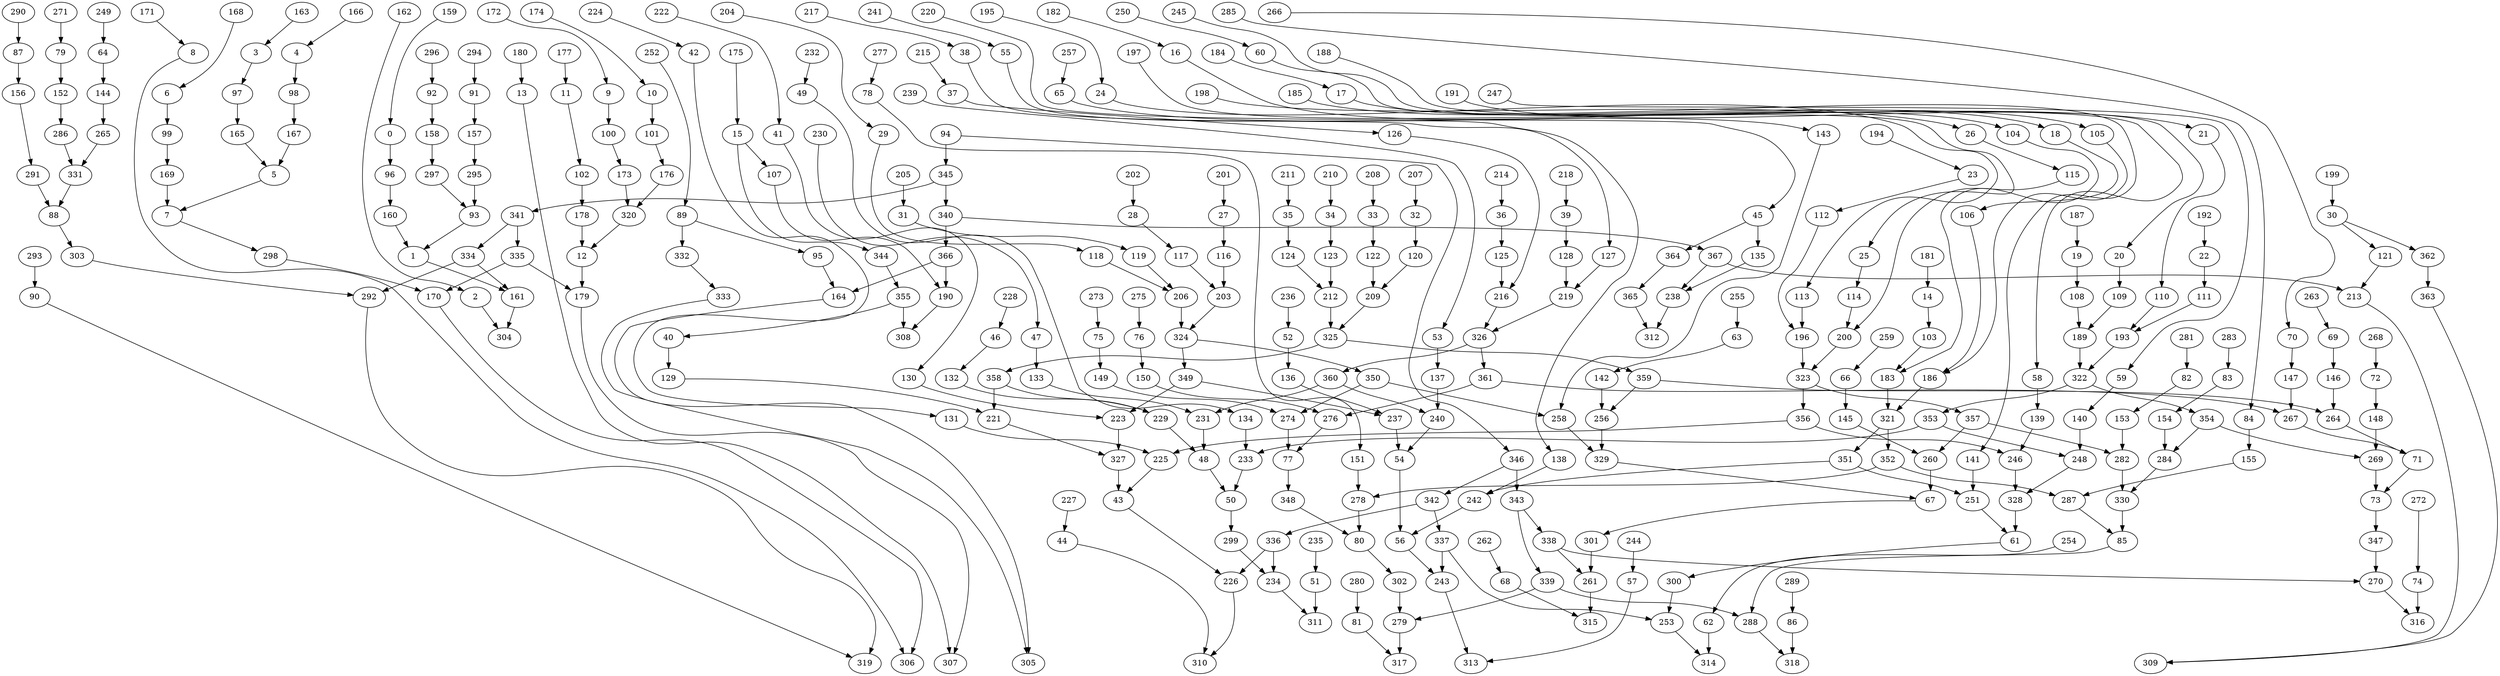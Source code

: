 digraph g {
0;
1;
2;
3;
4;
5;
6;
7;
8;
9;
10;
11;
12;
13;
14;
15;
16;
17;
18;
19;
20;
21;
22;
23;
24;
25;
26;
27;
28;
29;
30;
31;
32;
33;
34;
35;
36;
37;
38;
39;
40;
41;
42;
43;
44;
45;
46;
47;
48;
49;
50;
51;
52;
53;
54;
55;
56;
57;
58;
59;
60;
61;
62;
63;
64;
65;
66;
67;
68;
69;
70;
71;
72;
73;
74;
75;
76;
77;
78;
79;
80;
81;
82;
83;
84;
85;
86;
87;
88;
89;
90;
91;
92;
93;
94;
95;
96;
97;
98;
99;
100;
101;
102;
103;
104;
105;
106;
107;
108;
109;
110;
111;
112;
113;
114;
115;
116;
117;
118;
119;
120;
121;
122;
123;
124;
125;
126;
127;
128;
129;
130;
131;
132;
133;
134;
135;
136;
137;
138;
139;
140;
141;
142;
143;
144;
145;
146;
147;
148;
149;
150;
151;
152;
153;
154;
155;
156;
157;
158;
159;
160;
161;
162;
163;
164;
165;
166;
167;
168;
169;
170;
171;
172;
173;
174;
175;
176;
177;
178;
179;
180;
181;
182;
183;
184;
185;
186;
187;
188;
189;
190;
191;
192;
193;
194;
195;
196;
197;
198;
199;
200;
201;
202;
203;
204;
205;
206;
207;
208;
209;
210;
211;
212;
213;
214;
215;
216;
217;
218;
219;
220;
221;
222;
223;
224;
225;
226;
227;
228;
229;
230;
231;
232;
233;
234;
235;
236;
237;
238;
239;
240;
241;
242;
243;
244;
245;
246;
247;
248;
249;
250;
251;
252;
253;
254;
255;
256;
257;
258;
259;
260;
261;
262;
263;
264;
265;
266;
267;
268;
269;
270;
271;
272;
273;
274;
275;
276;
277;
278;
279;
280;
281;
282;
283;
284;
285;
286;
287;
288;
289;
290;
291;
292;
293;
294;
295;
296;
297;
298;
299;
300;
301;
302;
303;
304;
305;
306;
307;
308;
309;
310;
311;
312;
313;
314;
315;
316;
317;
318;
319;
320;
321;
322;
323;
324;
325;
326;
327;
328;
329;
330;
331;
332;
333;
334;
335;
336;
337;
338;
339;
340;
341;
342;
343;
344;
345;
346;
347;
348;
349;
350;
351;
352;
353;
354;
355;
356;
357;
358;
359;
360;
361;
362;
363;
364;
365;
366;
367;
0 -> 96 [weight=1];
1 -> 161 [weight=0];
2 -> 304 [weight=1];
3 -> 97 [weight=0];
4 -> 98 [weight=0];
5 -> 7 [weight=0];
6 -> 99 [weight=1];
7 -> 298 [weight=0];
8 -> 306 [weight=0];
9 -> 100 [weight=8];
10 -> 101 [weight=1];
11 -> 102 [weight=0];
12 -> 179 [weight=3];
13 -> 307 [weight=0];
14 -> 103 [weight=0];
15 -> 107 [weight=0];
15 -> 344 [weight=0];
16 -> 104 [weight=0];
17 -> 105 [weight=0];
18 -> 106 [weight=0];
19 -> 108 [weight=12];
20 -> 109 [weight=12];
21 -> 110 [weight=0];
22 -> 111 [weight=1];
23 -> 112 [weight=0];
24 -> 113 [weight=0];
25 -> 114 [weight=3];
26 -> 115 [weight=0];
27 -> 116 [weight=2];
28 -> 117 [weight=0];
29 -> 118 [weight=0];
30 -> 121 [weight=0];
30 -> 362 [weight=0];
31 -> 119 [weight=2];
32 -> 120 [weight=5];
33 -> 122 [weight=7];
34 -> 123 [weight=16];
35 -> 124 [weight=5];
36 -> 125 [weight=0];
37 -> 126 [weight=0];
38 -> 127 [weight=0];
39 -> 128 [weight=1];
40 -> 129 [weight=1];
41 -> 130 [weight=0];
42 -> 131 [weight=0];
43 -> 226 [weight=0];
44 -> 310 [weight=0];
45 -> 135 [weight=1];
45 -> 364 [weight=0];
46 -> 132 [weight=0];
47 -> 133 [weight=5];
48 -> 50 [weight=2];
49 -> 134 [weight=0];
50 -> 299 [weight=2];
51 -> 311 [weight=3];
52 -> 136 [weight=9];
53 -> 137 [weight=5];
54 -> 56 [weight=1];
55 -> 138 [weight=0];
56 -> 243 [weight=2];
57 -> 313 [weight=0];
58 -> 139 [weight=1];
59 -> 140 [weight=5];
60 -> 141 [weight=0];
61 -> 300 [weight=2];
62 -> 314 [weight=2];
63 -> 142 [weight=3];
64 -> 144 [weight=1];
65 -> 143 [weight=0];
66 -> 145 [weight=17];
67 -> 301 [weight=2];
68 -> 315 [weight=4];
69 -> 146 [weight=9];
70 -> 147 [weight=1];
71 -> 73 [weight=1];
72 -> 148 [weight=9];
73 -> 347 [weight=2];
74 -> 316 [weight=5];
75 -> 149 [weight=3];
76 -> 150 [weight=1];
77 -> 348 [weight=2];
78 -> 151 [weight=0];
79 -> 152 [weight=1];
80 -> 302 [weight=3];
81 -> 317 [weight=2];
82 -> 153 [weight=4];
83 -> 154 [weight=0];
84 -> 155 [weight=8];
85 -> 288 [weight=0];
86 -> 318 [weight=6];
87 -> 156 [weight=0];
88 -> 303 [weight=0];
89 -> 95 [weight=0];
89 -> 332 [weight=1];
90 -> 319 [weight=0];
91 -> 157 [weight=2];
92 -> 158 [weight=1];
93 -> 1 [weight=1];
94 -> 345 [weight=2];
94 -> 346 [weight=0];
95 -> 164 [weight=1];
96 -> 160 [weight=7];
97 -> 165 [weight=1];
98 -> 167 [weight=2];
99 -> 169 [weight=1];
100 -> 173 [weight=0];
101 -> 176 [weight=0];
102 -> 178 [weight=9];
103 -> 183 [weight=0];
104 -> 183 [weight=0];
105 -> 186 [weight=0];
106 -> 186 [weight=0];
107 -> 190 [weight=0];
108 -> 189 [weight=1];
109 -> 189 [weight=0];
110 -> 193 [weight=1];
111 -> 193 [weight=4];
112 -> 196 [weight=0];
113 -> 196 [weight=9];
114 -> 200 [weight=3];
115 -> 200 [weight=0];
116 -> 203 [weight=11];
117 -> 203 [weight=3];
118 -> 206 [weight=5];
119 -> 206 [weight=1];
120 -> 209 [weight=2];
121 -> 213 [weight=0];
122 -> 209 [weight=1];
123 -> 212 [weight=17];
124 -> 212 [weight=2];
125 -> 216 [weight=10];
126 -> 216 [weight=0];
127 -> 219 [weight=1];
128 -> 219 [weight=6];
129 -> 221 [weight=0];
130 -> 223 [weight=1];
131 -> 225 [weight=1];
132 -> 229 [weight=1];
133 -> 231 [weight=10];
134 -> 233 [weight=1];
135 -> 238 [weight=0];
136 -> 237 [weight=9];
137 -> 240 [weight=4];
138 -> 242 [weight=0];
139 -> 246 [weight=6];
140 -> 248 [weight=14];
141 -> 251 [weight=0];
142 -> 256 [weight=8];
143 -> 258 [weight=0];
144 -> 265 [weight=1];
145 -> 260 [weight=2];
146 -> 264 [weight=4];
147 -> 267 [weight=1];
148 -> 269 [weight=13];
149 -> 274 [weight=0];
150 -> 276 [weight=0];
151 -> 278 [weight=2];
152 -> 286 [weight=0];
153 -> 282 [weight=4];
154 -> 284 [weight=4];
155 -> 287 [weight=0];
156 -> 291 [weight=0];
157 -> 295 [weight=2];
158 -> 297 [weight=0];
159 -> 0 [weight=0];
160 -> 1 [weight=1];
161 -> 304 [weight=1];
162 -> 2 [weight=0];
163 -> 3 [weight=0];
164 -> 305 [weight=0];
165 -> 5 [weight=0];
166 -> 4 [weight=0];
167 -> 5 [weight=0];
168 -> 6 [weight=0];
169 -> 7 [weight=1];
170 -> 306 [weight=0];
171 -> 8 [weight=0];
172 -> 9 [weight=0];
173 -> 320 [weight=0];
174 -> 10 [weight=0];
175 -> 15 [weight=0];
176 -> 320 [weight=0];
177 -> 11 [weight=0];
178 -> 12 [weight=2];
179 -> 307 [weight=0];
180 -> 13 [weight=0];
181 -> 14 [weight=1];
182 -> 16 [weight=0];
183 -> 321 [weight=0];
184 -> 17 [weight=0];
185 -> 18 [weight=0];
186 -> 321 [weight=2];
187 -> 19 [weight=1];
188 -> 20 [weight=0];
189 -> 322 [weight=10];
190 -> 308 [weight=1];
191 -> 21 [weight=0];
192 -> 22 [weight=2];
193 -> 322 [weight=9];
194 -> 23 [weight=0];
195 -> 24 [weight=0];
196 -> 323 [weight=7];
197 -> 25 [weight=0];
198 -> 26 [weight=0];
199 -> 30 [weight=2];
200 -> 323 [weight=4];
201 -> 27 [weight=9];
202 -> 28 [weight=10];
203 -> 324 [weight=3];
204 -> 29 [weight=0];
205 -> 31 [weight=2];
206 -> 324 [weight=17];
207 -> 32 [weight=1];
208 -> 33 [weight=2];
209 -> 325 [weight=2];
210 -> 34 [weight=13];
211 -> 35 [weight=9];
212 -> 325 [weight=14];
213 -> 309 [weight=0];
214 -> 36 [weight=2];
215 -> 37 [weight=0];
216 -> 326 [weight=4];
217 -> 38 [weight=0];
218 -> 39 [weight=10];
219 -> 326 [weight=0];
220 -> 45 [weight=0];
221 -> 327 [weight=1];
222 -> 41 [weight=0];
223 -> 327 [weight=9];
224 -> 42 [weight=0];
225 -> 43 [weight=5];
226 -> 310 [weight=0];
227 -> 44 [weight=0];
228 -> 46 [weight=5];
229 -> 48 [weight=0];
230 -> 47 [weight=0];
231 -> 48 [weight=1];
232 -> 49 [weight=0];
233 -> 50 [weight=2];
234 -> 311 [weight=2];
235 -> 51 [weight=1];
236 -> 52 [weight=14];
237 -> 54 [weight=4];
238 -> 312 [weight=1];
239 -> 53 [weight=0];
240 -> 54 [weight=2];
241 -> 55 [weight=0];
242 -> 56 [weight=0];
243 -> 313 [weight=0];
244 -> 57 [weight=1];
245 -> 58 [weight=0];
246 -> 328 [weight=8];
247 -> 59 [weight=0];
248 -> 328 [weight=0];
249 -> 64 [weight=0];
250 -> 60 [weight=0];
251 -> 61 [weight=5];
252 -> 89 [weight=0];
253 -> 314 [weight=0];
254 -> 62 [weight=0];
255 -> 63 [weight=3];
256 -> 329 [weight=10];
257 -> 65 [weight=0];
258 -> 329 [weight=3];
259 -> 66 [weight=3];
260 -> 67 [weight=8];
261 -> 315 [weight=16];
262 -> 68 [weight=1];
263 -> 69 [weight=2];
264 -> 71 [weight=0];
265 -> 331 [weight=2];
266 -> 70 [weight=0];
267 -> 71 [weight=6];
268 -> 72 [weight=3];
269 -> 73 [weight=8];
270 -> 316 [weight=0];
271 -> 79 [weight=8];
272 -> 74 [weight=0];
273 -> 75 [weight=8];
274 -> 77 [weight=2];
275 -> 76 [weight=1];
276 -> 77 [weight=1];
277 -> 78 [weight=0];
278 -> 80 [weight=2];
279 -> 317 [weight=8];
280 -> 81 [weight=3];
281 -> 82 [weight=10];
282 -> 330 [weight=12];
283 -> 83 [weight=2];
284 -> 330 [weight=11];
285 -> 84 [weight=0];
286 -> 331 [weight=2];
287 -> 85 [weight=1];
288 -> 318 [weight=2];
289 -> 86 [weight=8];
290 -> 87 [weight=0];
291 -> 88 [weight=1];
292 -> 319 [weight=0];
293 -> 90 [weight=1];
294 -> 91 [weight=0];
295 -> 93 [weight=2];
296 -> 92 [weight=1];
297 -> 93 [weight=0];
298 -> 170 [weight=0];
299 -> 234 [weight=8];
300 -> 253 [weight=5];
301 -> 261 [weight=17];
302 -> 279 [weight=6];
303 -> 292 [weight=0];
320 -> 12 [weight=0];
321 -> 351 [weight=2];
321 -> 352 [weight=5];
322 -> 353 [weight=3];
322 -> 354 [weight=2];
323 -> 356 [weight=10];
323 -> 357 [weight=8];
324 -> 349 [weight=0];
324 -> 350 [weight=4];
325 -> 358 [weight=1];
325 -> 359 [weight=8];
326 -> 360 [weight=6];
326 -> 361 [weight=1];
327 -> 43 [weight=7];
328 -> 61 [weight=17];
329 -> 67 [weight=2];
330 -> 85 [weight=8];
331 -> 88 [weight=1];
332 -> 333 [weight=0];
333 -> 305 [weight=0];
334 -> 292 [weight=3];
334 -> 161 [weight=3];
335 -> 170 [weight=1];
335 -> 179 [weight=2];
336 -> 226 [weight=2];
336 -> 234 [weight=11];
337 -> 243 [weight=2];
337 -> 253 [weight=0];
338 -> 261 [weight=11];
338 -> 270 [weight=0];
339 -> 279 [weight=7];
339 -> 288 [weight=5];
340 -> 366 [weight=13];
340 -> 367 [weight=6];
341 -> 334 [weight=0];
341 -> 335 [weight=2];
342 -> 336 [weight=2];
342 -> 337 [weight=1];
343 -> 338 [weight=4];
343 -> 339 [weight=4];
344 -> 355 [weight=1];
345 -> 340 [weight=8];
345 -> 341 [weight=5];
346 -> 342 [weight=1];
346 -> 343 [weight=6];
347 -> 270 [weight=3];
348 -> 80 [weight=0];
349 -> 223 [weight=17];
349 -> 237 [weight=8];
350 -> 258 [weight=0];
350 -> 274 [weight=2];
351 -> 242 [weight=0];
351 -> 251 [weight=1];
352 -> 278 [weight=0];
352 -> 287 [weight=1];
353 -> 233 [weight=1];
353 -> 248 [weight=8];
354 -> 269 [weight=3];
354 -> 284 [weight=1];
355 -> 308 [weight=2];
355 -> 40 [weight=0];
356 -> 225 [weight=2];
356 -> 246 [weight=12];
357 -> 260 [weight=12];
357 -> 282 [weight=5];
358 -> 221 [weight=13];
358 -> 229 [weight=1];
359 -> 256 [weight=2];
359 -> 264 [weight=1];
360 -> 231 [weight=8];
360 -> 240 [weight=2];
361 -> 267 [weight=1];
361 -> 276 [weight=0];
362 -> 363 [weight=1];
363 -> 309 [weight=0];
364 -> 365 [weight=0];
365 -> 312 [weight=1];
366 -> 164 [weight=8];
366 -> 190 [weight=5];
367 -> 213 [weight=4];
367 -> 238 [weight=6];
}
